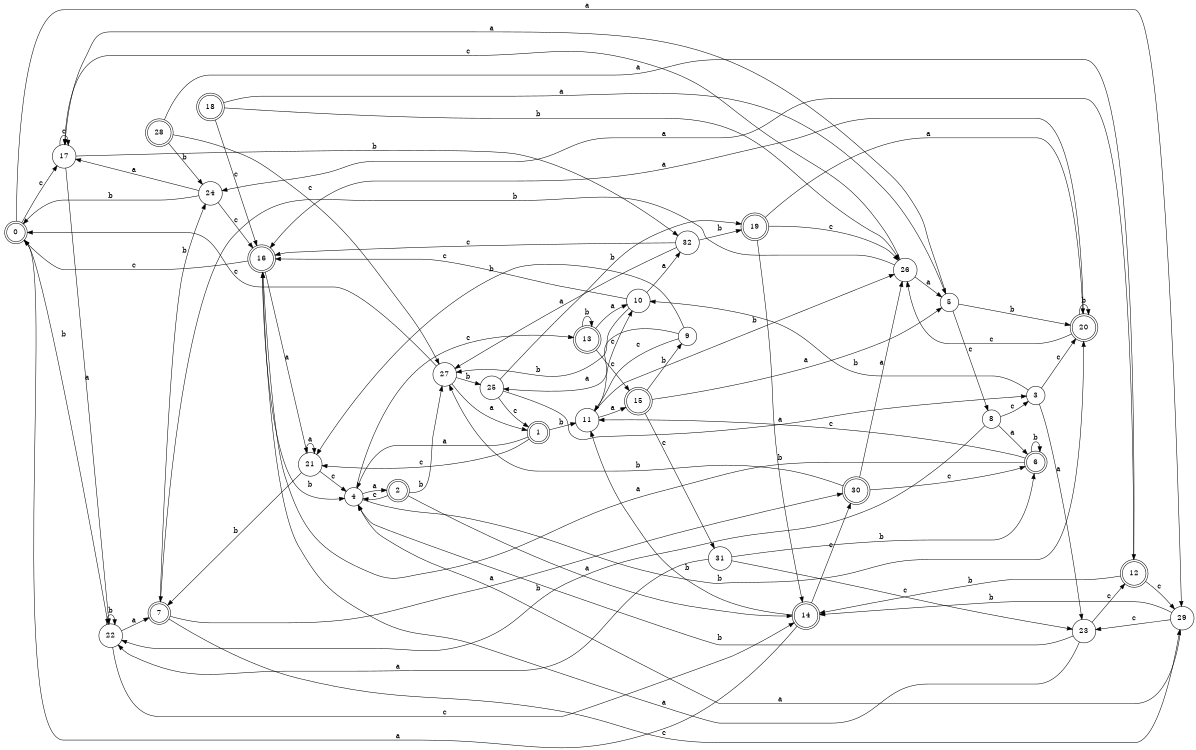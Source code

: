 digraph n27_3 {
__start0 [label="" shape="none"];

rankdir=LR;
size="8,5";

s0 [style="rounded,filled", color="black", fillcolor="white" shape="doublecircle", label="0"];
s1 [style="rounded,filled", color="black", fillcolor="white" shape="doublecircle", label="1"];
s2 [style="rounded,filled", color="black", fillcolor="white" shape="doublecircle", label="2"];
s3 [style="filled", color="black", fillcolor="white" shape="circle", label="3"];
s4 [style="filled", color="black", fillcolor="white" shape="circle", label="4"];
s5 [style="filled", color="black", fillcolor="white" shape="circle", label="5"];
s6 [style="rounded,filled", color="black", fillcolor="white" shape="doublecircle", label="6"];
s7 [style="rounded,filled", color="black", fillcolor="white" shape="doublecircle", label="7"];
s8 [style="filled", color="black", fillcolor="white" shape="circle", label="8"];
s9 [style="filled", color="black", fillcolor="white" shape="circle", label="9"];
s10 [style="filled", color="black", fillcolor="white" shape="circle", label="10"];
s11 [style="filled", color="black", fillcolor="white" shape="circle", label="11"];
s12 [style="rounded,filled", color="black", fillcolor="white" shape="doublecircle", label="12"];
s13 [style="rounded,filled", color="black", fillcolor="white" shape="doublecircle", label="13"];
s14 [style="rounded,filled", color="black", fillcolor="white" shape="doublecircle", label="14"];
s15 [style="rounded,filled", color="black", fillcolor="white" shape="doublecircle", label="15"];
s16 [style="rounded,filled", color="black", fillcolor="white" shape="doublecircle", label="16"];
s17 [style="filled", color="black", fillcolor="white" shape="circle", label="17"];
s18 [style="rounded,filled", color="black", fillcolor="white" shape="doublecircle", label="18"];
s19 [style="rounded,filled", color="black", fillcolor="white" shape="doublecircle", label="19"];
s20 [style="rounded,filled", color="black", fillcolor="white" shape="doublecircle", label="20"];
s21 [style="filled", color="black", fillcolor="white" shape="circle", label="21"];
s22 [style="filled", color="black", fillcolor="white" shape="circle", label="22"];
s23 [style="filled", color="black", fillcolor="white" shape="circle", label="23"];
s24 [style="filled", color="black", fillcolor="white" shape="circle", label="24"];
s25 [style="filled", color="black", fillcolor="white" shape="circle", label="25"];
s26 [style="filled", color="black", fillcolor="white" shape="circle", label="26"];
s27 [style="filled", color="black", fillcolor="white" shape="circle", label="27"];
s28 [style="rounded,filled", color="black", fillcolor="white" shape="doublecircle", label="28"];
s29 [style="filled", color="black", fillcolor="white" shape="circle", label="29"];
s30 [style="rounded,filled", color="black", fillcolor="white" shape="doublecircle", label="30"];
s31 [style="filled", color="black", fillcolor="white" shape="circle", label="31"];
s32 [style="filled", color="black", fillcolor="white" shape="circle", label="32"];
s0 -> s29 [label="a"];
s0 -> s22 [label="b"];
s0 -> s17 [label="c"];
s1 -> s4 [label="a"];
s1 -> s11 [label="b"];
s1 -> s21 [label="c"];
s2 -> s14 [label="a"];
s2 -> s27 [label="b"];
s2 -> s4 [label="c"];
s3 -> s23 [label="a"];
s3 -> s10 [label="b"];
s3 -> s20 [label="c"];
s4 -> s2 [label="a"];
s4 -> s20 [label="b"];
s4 -> s13 [label="c"];
s5 -> s17 [label="a"];
s5 -> s20 [label="b"];
s5 -> s8 [label="c"];
s6 -> s16 [label="a"];
s6 -> s6 [label="b"];
s6 -> s11 [label="c"];
s7 -> s30 [label="a"];
s7 -> s24 [label="b"];
s7 -> s29 [label="c"];
s8 -> s6 [label="a"];
s8 -> s22 [label="b"];
s8 -> s3 [label="c"];
s9 -> s25 [label="a"];
s9 -> s21 [label="b"];
s9 -> s11 [label="c"];
s10 -> s32 [label="a"];
s10 -> s27 [label="b"];
s10 -> s16 [label="c"];
s11 -> s15 [label="a"];
s11 -> s26 [label="b"];
s11 -> s10 [label="c"];
s12 -> s24 [label="a"];
s12 -> s14 [label="b"];
s12 -> s29 [label="c"];
s13 -> s10 [label="a"];
s13 -> s13 [label="b"];
s13 -> s15 [label="c"];
s14 -> s0 [label="a"];
s14 -> s11 [label="b"];
s14 -> s30 [label="c"];
s15 -> s5 [label="a"];
s15 -> s9 [label="b"];
s15 -> s31 [label="c"];
s16 -> s21 [label="a"];
s16 -> s4 [label="b"];
s16 -> s0 [label="c"];
s17 -> s22 [label="a"];
s17 -> s32 [label="b"];
s17 -> s17 [label="c"];
s18 -> s5 [label="a"];
s18 -> s26 [label="b"];
s18 -> s16 [label="c"];
s19 -> s20 [label="a"];
s19 -> s14 [label="b"];
s19 -> s26 [label="c"];
s20 -> s16 [label="a"];
s20 -> s20 [label="b"];
s20 -> s26 [label="c"];
s21 -> s21 [label="a"];
s21 -> s7 [label="b"];
s21 -> s4 [label="c"];
s22 -> s7 [label="a"];
s22 -> s22 [label="b"];
s22 -> s14 [label="c"];
s23 -> s16 [label="a"];
s23 -> s4 [label="b"];
s23 -> s12 [label="c"];
s24 -> s17 [label="a"];
s24 -> s0 [label="b"];
s24 -> s16 [label="c"];
s25 -> s3 [label="a"];
s25 -> s19 [label="b"];
s25 -> s1 [label="c"];
s26 -> s5 [label="a"];
s26 -> s7 [label="b"];
s26 -> s17 [label="c"];
s27 -> s1 [label="a"];
s27 -> s25 [label="b"];
s27 -> s0 [label="c"];
s28 -> s12 [label="a"];
s28 -> s24 [label="b"];
s28 -> s27 [label="c"];
s29 -> s4 [label="a"];
s29 -> s14 [label="b"];
s29 -> s23 [label="c"];
s30 -> s26 [label="a"];
s30 -> s27 [label="b"];
s30 -> s6 [label="c"];
s31 -> s22 [label="a"];
s31 -> s6 [label="b"];
s31 -> s23 [label="c"];
s32 -> s27 [label="a"];
s32 -> s19 [label="b"];
s32 -> s16 [label="c"];

}